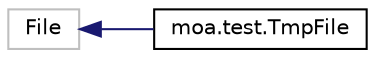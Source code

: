 digraph "Graphical Class Hierarchy"
{
 // LATEX_PDF_SIZE
  edge [fontname="Helvetica",fontsize="10",labelfontname="Helvetica",labelfontsize="10"];
  node [fontname="Helvetica",fontsize="10",shape=record];
  rankdir="LR";
  Node1016 [label="File",height=0.2,width=0.4,color="grey75", fillcolor="white", style="filled",tooltip=" "];
  Node1016 -> Node0 [dir="back",color="midnightblue",fontsize="10",style="solid",fontname="Helvetica"];
  Node0 [label="moa.test.TmpFile",height=0.2,width=0.4,color="black", fillcolor="white", style="filled",URL="$classmoa_1_1test_1_1_tmp_file.html",tooltip=" "];
}
